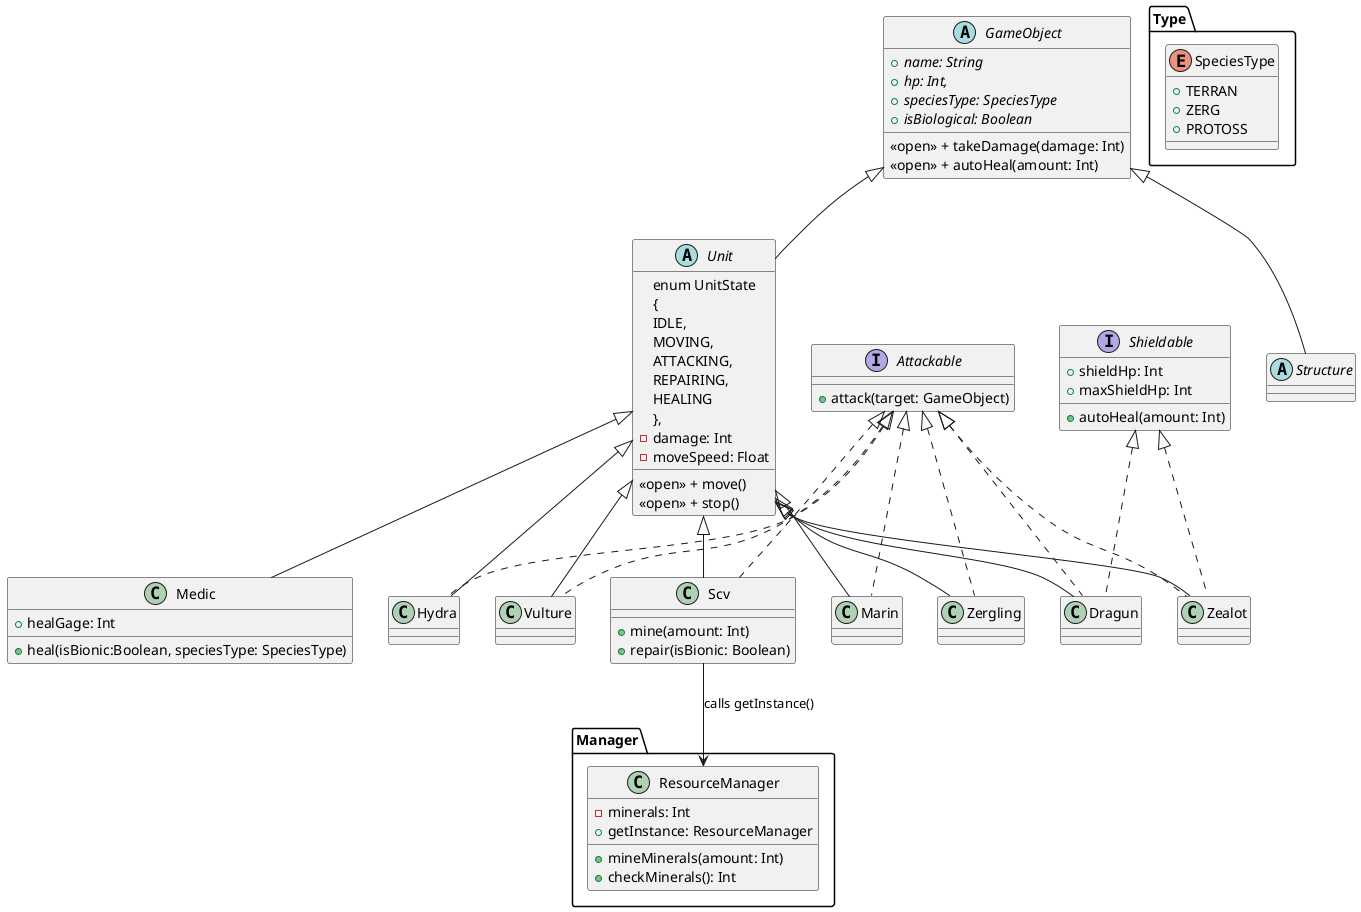 @startuml
'https://plantuml.com/class-diagram

package "Manager" {
'자원 관리
class ResourceManager {
    - minerals: Int
    + mineMinerals(amount: Int)
    + checkMinerals(): Int
    + getInstance: ResourceManager
}
}

' 최상위 클래스
abstract class GameObject {
    {abstract} + name: String
    {abstract} + hp: Int,
    {abstract} + speciesType: SpeciesType
    {abstract} + isBiological: Boolean

    <<open>> + takeDamage(damage: Int)
    <<open>> + autoHeal(amount: Int)
}

package "Type" {
enum SpeciesType{
    + TERRAN
    + ZERG
    + PROTOSS
}


}

' 공격 정의
interface Attackable {
    + attack(target: GameObject)
}

'방어막 정의
interface Shieldable {
    + shieldHp: Int
    + maxShieldHp: Int
    + autoHeal(amount: Int)
}


abstract Unit extends GameObject {
    enum UnitState
    {
        IDLE,
        MOVING,
        ATTACKING,
        REPAIRING,
        HEALING
    },
    - damage: Int
    - moveSpeed: Float

    <<open>> + move()
    <<open>> + stop()
}

abstract Structure extends GameObject {
}


' 테란-생물유닛,기계유닛
class Marin extends Unit implements Attackable {
}

' 테란-생물유닛
' 공격 인터페이스 구현 안 받음
class Medic extends Unit {
   + heal(isBionic:Boolean, speciesType: SpeciesType)
   + healGage: Int
}

' 테란-기계유닛
class Vulture extends Unit implements Attackable {

}

' 테란-기계유닛
'광맥 자원 채취 가능 - 광맥 자원은 유닛 생산하는데 쓰임
'기계 유닛을 수리 가능
class Scv extends Unit implements Attackable {
   + mine(amount: Int)
   + repair(isBionic: Boolean)


}

Scv --> ResourceManager : calls getInstance()


'저그-생물유닛, 생물건물
'저그는 모든 유닛과 건물이 시간 지나면 서서히 회복 가능
'저그의 건물은 테란의 Medic에게 치료 받을 수 있음
class Zergling extends Unit implements Attackable {

}

'저그-생물유닛
class Hydra extends Unit implements Attackable {

}

'프로토스-기계유닛
class Dragun extends Unit implements Attackable, Shieldable  {
}


'프로토스 - 생물유닛
class Zealot extends Unit implements Attackable, Shieldable  {
}

@enduml

)

'여러 유닛을 그룹화 가능합니다
'유닛 그룹화를 통해 유저가 유닛 컨트롤을 용이하게 해야 합니다.
'
'예를 들면 10개의 서로 다른 유닛을 그룹화하고 한번에 공격을 하거나 이동을 시켜야 합니다.
'그룹화가 가능하도록 설계를 수정하시오.
